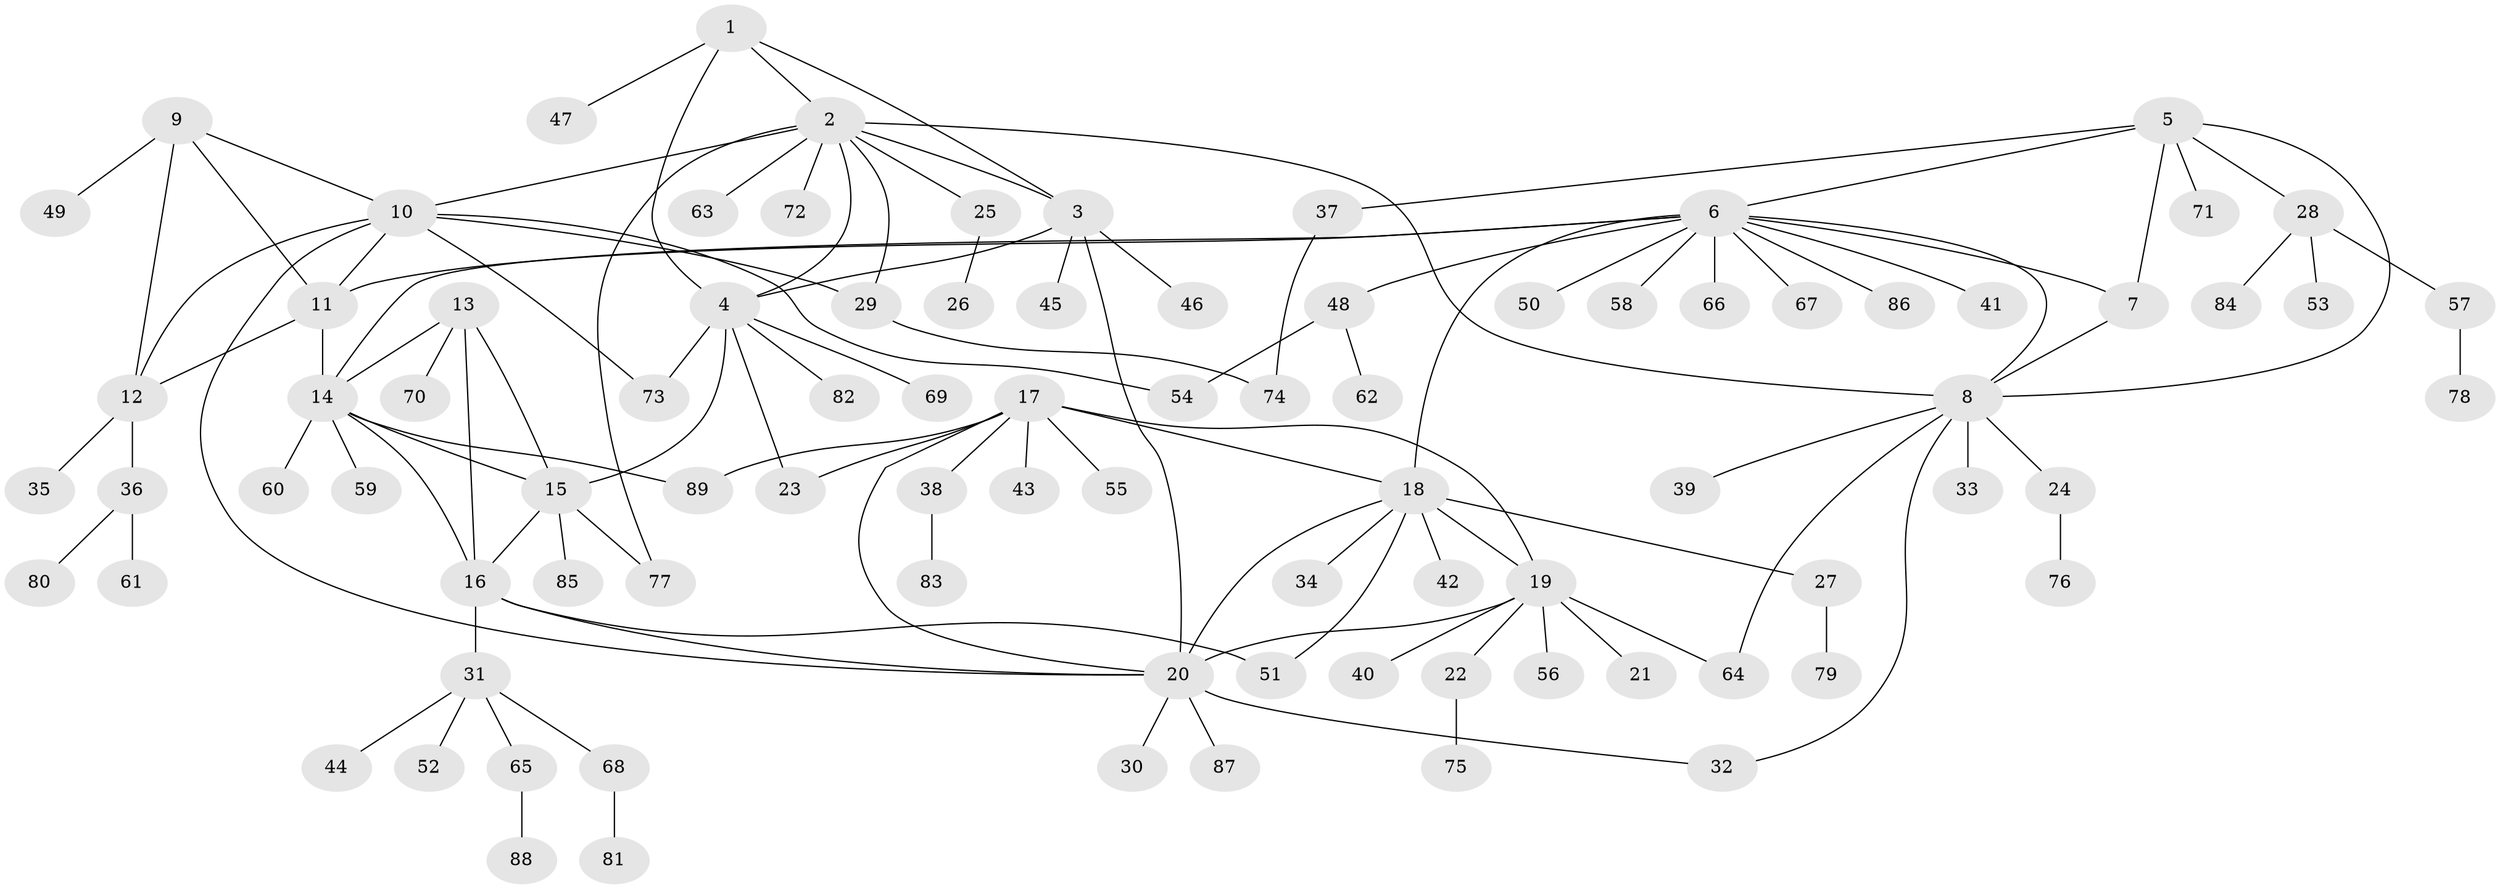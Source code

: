 // coarse degree distribution, {8: 0.046153846153846156, 9: 0.06153846153846154, 4: 0.046153846153846156, 5: 0.03076923076923077, 11: 0.015384615384615385, 3: 0.07692307692307693, 6: 0.015384615384615385, 7: 0.03076923076923077, 1: 0.5538461538461539, 2: 0.12307692307692308}
// Generated by graph-tools (version 1.1) at 2025/24/03/03/25 07:24:17]
// undirected, 89 vertices, 119 edges
graph export_dot {
graph [start="1"]
  node [color=gray90,style=filled];
  1;
  2;
  3;
  4;
  5;
  6;
  7;
  8;
  9;
  10;
  11;
  12;
  13;
  14;
  15;
  16;
  17;
  18;
  19;
  20;
  21;
  22;
  23;
  24;
  25;
  26;
  27;
  28;
  29;
  30;
  31;
  32;
  33;
  34;
  35;
  36;
  37;
  38;
  39;
  40;
  41;
  42;
  43;
  44;
  45;
  46;
  47;
  48;
  49;
  50;
  51;
  52;
  53;
  54;
  55;
  56;
  57;
  58;
  59;
  60;
  61;
  62;
  63;
  64;
  65;
  66;
  67;
  68;
  69;
  70;
  71;
  72;
  73;
  74;
  75;
  76;
  77;
  78;
  79;
  80;
  81;
  82;
  83;
  84;
  85;
  86;
  87;
  88;
  89;
  1 -- 2;
  1 -- 3;
  1 -- 4;
  1 -- 47;
  2 -- 3;
  2 -- 4;
  2 -- 8;
  2 -- 10;
  2 -- 25;
  2 -- 29;
  2 -- 63;
  2 -- 72;
  2 -- 77;
  3 -- 4;
  3 -- 20;
  3 -- 45;
  3 -- 46;
  4 -- 15;
  4 -- 23;
  4 -- 69;
  4 -- 73;
  4 -- 82;
  5 -- 6;
  5 -- 7;
  5 -- 8;
  5 -- 28;
  5 -- 37;
  5 -- 71;
  6 -- 7;
  6 -- 8;
  6 -- 11;
  6 -- 14;
  6 -- 18;
  6 -- 41;
  6 -- 48;
  6 -- 50;
  6 -- 58;
  6 -- 66;
  6 -- 67;
  6 -- 86;
  7 -- 8;
  8 -- 24;
  8 -- 32;
  8 -- 33;
  8 -- 39;
  8 -- 64;
  9 -- 10;
  9 -- 11;
  9 -- 12;
  9 -- 49;
  10 -- 11;
  10 -- 12;
  10 -- 20;
  10 -- 29;
  10 -- 54;
  10 -- 73;
  11 -- 12;
  11 -- 14;
  12 -- 35;
  12 -- 36;
  13 -- 14;
  13 -- 15;
  13 -- 16;
  13 -- 70;
  14 -- 15;
  14 -- 16;
  14 -- 59;
  14 -- 60;
  14 -- 89;
  15 -- 16;
  15 -- 77;
  15 -- 85;
  16 -- 20;
  16 -- 31;
  16 -- 51;
  17 -- 18;
  17 -- 19;
  17 -- 20;
  17 -- 23;
  17 -- 38;
  17 -- 43;
  17 -- 55;
  17 -- 89;
  18 -- 19;
  18 -- 20;
  18 -- 27;
  18 -- 34;
  18 -- 42;
  18 -- 51;
  19 -- 20;
  19 -- 21;
  19 -- 22;
  19 -- 40;
  19 -- 56;
  19 -- 64;
  20 -- 30;
  20 -- 32;
  20 -- 87;
  22 -- 75;
  24 -- 76;
  25 -- 26;
  27 -- 79;
  28 -- 53;
  28 -- 57;
  28 -- 84;
  29 -- 74;
  31 -- 44;
  31 -- 52;
  31 -- 65;
  31 -- 68;
  36 -- 61;
  36 -- 80;
  37 -- 74;
  38 -- 83;
  48 -- 54;
  48 -- 62;
  57 -- 78;
  65 -- 88;
  68 -- 81;
}
